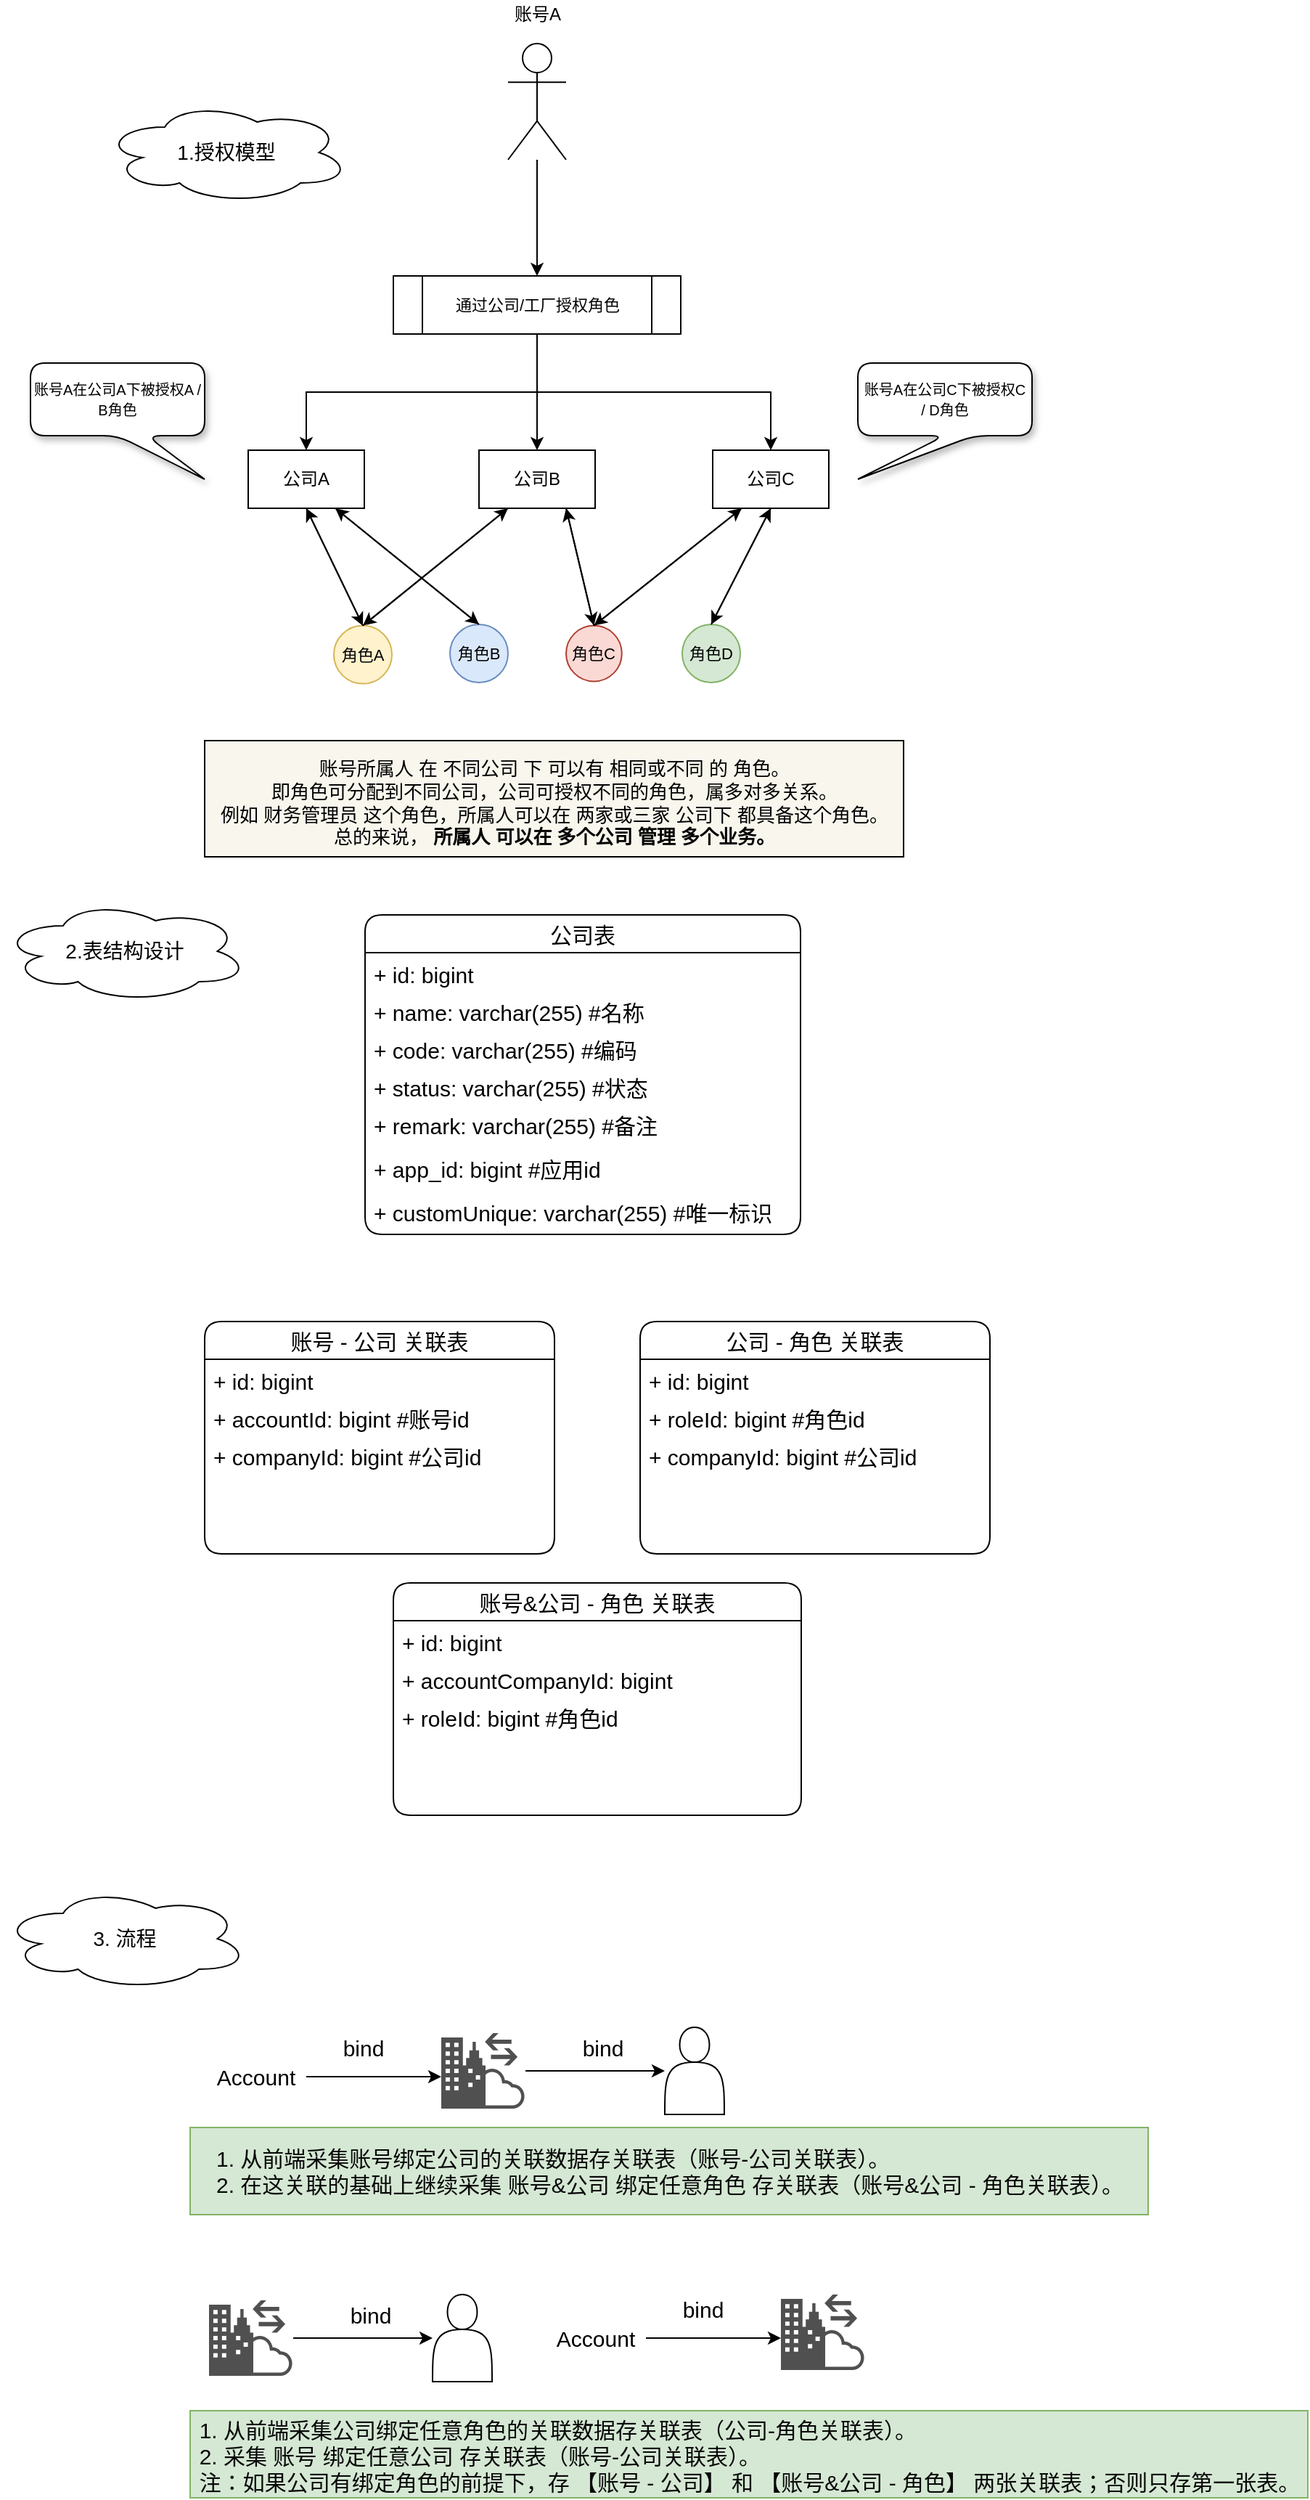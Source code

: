 <mxfile version="15.7.4" type="github">
  <diagram id="Jb6BtzAFee-MTP4sCL8y" name="第 1 页">
    <mxGraphModel dx="1038" dy="579" grid="1" gridSize="10" guides="1" tooltips="1" connect="1" arrows="1" fold="1" page="1" pageScale="1" pageWidth="827" pageHeight="1169" math="0" shadow="0">
      <root>
        <mxCell id="0" />
        <mxCell id="1" parent="0" />
        <mxCell id="0wWaa23UlazC8i8ljl-4-6" style="edgeStyle=orthogonalEdgeStyle;rounded=0;orthogonalLoop=1;jettySize=auto;html=1;entryX=0.5;entryY=0;entryDx=0;entryDy=0;" parent="1" source="0wWaa23UlazC8i8ljl-4-1" target="0wWaa23UlazC8i8ljl-4-3" edge="1">
          <mxGeometry relative="1" as="geometry">
            <mxPoint x="420" y="320" as="targetPoint" />
          </mxGeometry>
        </mxCell>
        <mxCell id="0wWaa23UlazC8i8ljl-4-1" value="" style="shape=umlActor;verticalLabelPosition=bottom;verticalAlign=top;html=1;outlineConnect=0;" parent="1" vertex="1">
          <mxGeometry x="419" y="160" width="40" height="80" as="geometry" />
        </mxCell>
        <mxCell id="0wWaa23UlazC8i8ljl-4-10" style="edgeStyle=orthogonalEdgeStyle;rounded=0;orthogonalLoop=1;jettySize=auto;html=1;entryX=0.5;entryY=0;entryDx=0;entryDy=0;fontSize=11;" parent="1" source="0wWaa23UlazC8i8ljl-4-3" target="0wWaa23UlazC8i8ljl-4-8" edge="1">
          <mxGeometry relative="1" as="geometry" />
        </mxCell>
        <mxCell id="0wWaa23UlazC8i8ljl-4-16" style="edgeStyle=orthogonalEdgeStyle;rounded=0;orthogonalLoop=1;jettySize=auto;html=1;exitX=0.5;exitY=1;exitDx=0;exitDy=0;entryX=0.5;entryY=0;entryDx=0;entryDy=0;fontSize=11;" parent="1" source="0wWaa23UlazC8i8ljl-4-3" target="0wWaa23UlazC8i8ljl-4-4" edge="1">
          <mxGeometry relative="1" as="geometry" />
        </mxCell>
        <mxCell id="0wWaa23UlazC8i8ljl-4-17" style="edgeStyle=orthogonalEdgeStyle;rounded=0;orthogonalLoop=1;jettySize=auto;html=1;exitX=0.5;exitY=1;exitDx=0;exitDy=0;entryX=0.5;entryY=0;entryDx=0;entryDy=0;fontSize=11;" parent="1" source="0wWaa23UlazC8i8ljl-4-3" target="0wWaa23UlazC8i8ljl-4-9" edge="1">
          <mxGeometry relative="1" as="geometry" />
        </mxCell>
        <mxCell id="0wWaa23UlazC8i8ljl-4-3" value="&lt;font style=&quot;font-size: 11px&quot;&gt;通过公司/工厂授权角色&lt;/font&gt;" style="shape=process;whiteSpace=wrap;html=1;backgroundOutline=1;" parent="1" vertex="1">
          <mxGeometry x="340" y="320" width="198" height="40" as="geometry" />
        </mxCell>
        <mxCell id="0wWaa23UlazC8i8ljl-4-50" style="edgeStyle=none;rounded=0;orthogonalLoop=1;jettySize=auto;html=1;exitX=0.5;exitY=1;exitDx=0;exitDy=0;entryX=0.5;entryY=0;entryDx=0;entryDy=0;fontSize=13;" parent="1" source="0wWaa23UlazC8i8ljl-4-4" target="0wWaa23UlazC8i8ljl-4-13" edge="1">
          <mxGeometry relative="1" as="geometry" />
        </mxCell>
        <mxCell id="0wWaa23UlazC8i8ljl-4-53" style="edgeStyle=none;rounded=0;orthogonalLoop=1;jettySize=auto;html=1;exitX=0.75;exitY=1;exitDx=0;exitDy=0;entryX=0.5;entryY=0;entryDx=0;entryDy=0;fontSize=13;" parent="1" source="0wWaa23UlazC8i8ljl-4-4" target="0wWaa23UlazC8i8ljl-4-14" edge="1">
          <mxGeometry relative="1" as="geometry" />
        </mxCell>
        <mxCell id="0wWaa23UlazC8i8ljl-4-4" value="公司A" style="rounded=0;whiteSpace=wrap;html=1;" parent="1" vertex="1">
          <mxGeometry x="240" y="440" width="80" height="40" as="geometry" />
        </mxCell>
        <mxCell id="0wWaa23UlazC8i8ljl-4-7" value="账号A" style="text;html=1;align=center;verticalAlign=middle;resizable=0;points=[];autosize=1;strokeColor=none;fillColor=none;" parent="1" vertex="1">
          <mxGeometry x="414" y="130" width="50" height="20" as="geometry" />
        </mxCell>
        <mxCell id="0wWaa23UlazC8i8ljl-4-51" style="edgeStyle=none;rounded=0;orthogonalLoop=1;jettySize=auto;html=1;exitX=0.25;exitY=1;exitDx=0;exitDy=0;entryX=0.5;entryY=0;entryDx=0;entryDy=0;fontSize=13;" parent="1" source="0wWaa23UlazC8i8ljl-4-8" target="0wWaa23UlazC8i8ljl-4-13" edge="1">
          <mxGeometry relative="1" as="geometry" />
        </mxCell>
        <mxCell id="0wWaa23UlazC8i8ljl-4-52" style="edgeStyle=none;rounded=0;orthogonalLoop=1;jettySize=auto;html=1;exitX=0.75;exitY=1;exitDx=0;exitDy=0;fontSize=13;entryX=0.5;entryY=0;entryDx=0;entryDy=0;" parent="1" source="0wWaa23UlazC8i8ljl-4-8" target="0wWaa23UlazC8i8ljl-4-45" edge="1">
          <mxGeometry relative="1" as="geometry">
            <mxPoint x="400" y="560" as="targetPoint" />
          </mxGeometry>
        </mxCell>
        <mxCell id="0wWaa23UlazC8i8ljl-4-8" value="公司B" style="rounded=0;whiteSpace=wrap;html=1;" parent="1" vertex="1">
          <mxGeometry x="399" y="440" width="80" height="40" as="geometry" />
        </mxCell>
        <mxCell id="0wWaa23UlazC8i8ljl-4-56" style="edgeStyle=none;rounded=0;orthogonalLoop=1;jettySize=auto;html=1;exitX=0.25;exitY=1;exitDx=0;exitDy=0;entryX=0.5;entryY=0;entryDx=0;entryDy=0;fontSize=13;" parent="1" source="0wWaa23UlazC8i8ljl-4-9" target="0wWaa23UlazC8i8ljl-4-45" edge="1">
          <mxGeometry relative="1" as="geometry" />
        </mxCell>
        <mxCell id="0wWaa23UlazC8i8ljl-4-58" style="edgeStyle=none;rounded=0;orthogonalLoop=1;jettySize=auto;html=1;exitX=0.5;exitY=1;exitDx=0;exitDy=0;entryX=0.5;entryY=0;entryDx=0;entryDy=0;fontSize=13;" parent="1" source="0wWaa23UlazC8i8ljl-4-9" target="0wWaa23UlazC8i8ljl-4-31" edge="1">
          <mxGeometry relative="1" as="geometry" />
        </mxCell>
        <mxCell id="0wWaa23UlazC8i8ljl-4-9" value="公司C" style="rounded=0;whiteSpace=wrap;html=1;" parent="1" vertex="1">
          <mxGeometry x="560" y="440" width="80" height="40" as="geometry" />
        </mxCell>
        <mxCell id="0wWaa23UlazC8i8ljl-4-19" value="" style="group;glass=1;shadow=0;fillColor=none;" parent="1" vertex="1" connectable="0">
          <mxGeometry x="299" y="560" width="280" height="40" as="geometry" />
        </mxCell>
        <mxCell id="0wWaa23UlazC8i8ljl-4-18" value="" style="rounded=0;whiteSpace=wrap;html=1;fontSize=11;shadow=0;fillColor=none;strokeColor=none;" parent="0wWaa23UlazC8i8ljl-4-19" vertex="1">
          <mxGeometry width="280" height="40" as="geometry" />
        </mxCell>
        <mxCell id="0wWaa23UlazC8i8ljl-4-13" value="角色A" style="ellipse;whiteSpace=wrap;html=1;aspect=fixed;fontSize=11;fillColor=#fff2cc;strokeColor=#d6b656;" parent="0wWaa23UlazC8i8ljl-4-19" vertex="1">
          <mxGeometry y="0.8" width="40" height="40" as="geometry" />
        </mxCell>
        <mxCell id="0wWaa23UlazC8i8ljl-4-14" value="角色B" style="ellipse;whiteSpace=wrap;html=1;aspect=fixed;fontSize=11;fillColor=#dae8fc;strokeColor=#6c8ebf;" parent="0wWaa23UlazC8i8ljl-4-19" vertex="1">
          <mxGeometry x="80" width="40" height="40" as="geometry" />
        </mxCell>
        <mxCell id="0wWaa23UlazC8i8ljl-4-45" value="角色C" style="ellipse;whiteSpace=wrap;html=1;aspect=fixed;fontSize=11;fillColor=#fad9d5;strokeColor=#ae4132;" parent="0wWaa23UlazC8i8ljl-4-19" vertex="1">
          <mxGeometry x="160.001" y="0.8" width="38.4" height="38.4" as="geometry" />
        </mxCell>
        <mxCell id="0wWaa23UlazC8i8ljl-4-31" value="角色D" style="ellipse;whiteSpace=wrap;html=1;aspect=fixed;fontSize=11;fillColor=#d5e8d4;strokeColor=#82b366;" parent="0wWaa23UlazC8i8ljl-4-19" vertex="1">
          <mxGeometry x="240" width="40" height="40" as="geometry" />
        </mxCell>
        <mxCell id="0wWaa23UlazC8i8ljl-4-35" value="&lt;font style=&quot;font-size: 10px&quot;&gt;账号A在公司A下被授权A / B角色&lt;/font&gt;" style="shape=callout;whiteSpace=wrap;html=1;perimeter=calloutPerimeter;fontSize=11;position2=1;rounded=1;shadow=1;" parent="1" vertex="1">
          <mxGeometry x="90" y="380" width="120" height="80" as="geometry" />
        </mxCell>
        <mxCell id="0wWaa23UlazC8i8ljl-4-36" value="&lt;font style=&quot;font-size: 10px&quot;&gt;账号A在公司C下被授权C /&amp;nbsp;D角色&lt;/font&gt;" style="shape=callout;whiteSpace=wrap;html=1;perimeter=calloutPerimeter;fontSize=11;position2=0;rounded=1;shadow=1;" parent="1" vertex="1">
          <mxGeometry x="660" y="380" width="120" height="80" as="geometry" />
        </mxCell>
        <mxCell id="0wWaa23UlazC8i8ljl-4-37" value="&lt;span style=&quot;font-size: 14px&quot;&gt;1.授权模型&lt;/span&gt;" style="ellipse;shape=cloud;whiteSpace=wrap;html=1;rounded=1;shadow=0;glass=1;sketch=0;fontSize=10;" parent="1" vertex="1">
          <mxGeometry x="140" y="200" width="170" height="70" as="geometry" />
        </mxCell>
        <mxCell id="0wWaa23UlazC8i8ljl-4-43" value="&lt;p style=&quot;line-height: 1.7&quot;&gt;&lt;/p&gt;&lt;blockquote style=&quot;margin: 0 0 0 40px ; border: none ; padding: 0px&quot;&gt;&lt;/blockquote&gt;账号所属人&amp;nbsp;在&amp;nbsp;不同公司 下 可以有&amp;nbsp;相同或不同 的&amp;nbsp;角色。&lt;br&gt;即角色可分配到不同公司，公司可授权不同的角色，属多对多关系。&lt;br&gt;例如 财务管理员&amp;nbsp;这个角色，所属人可以在 两家或三家 公司下&amp;nbsp;都具备这个角色。&lt;br&gt;总的来说，&amp;nbsp;&lt;b&gt;所属人&amp;nbsp;可以在&amp;nbsp;多个公司&amp;nbsp;管理&amp;nbsp;多个业务。&lt;/b&gt;&lt;br&gt;&lt;p&gt;&lt;/p&gt;" style="rounded=0;whiteSpace=wrap;html=1;shadow=0;glass=0;sketch=0;fontSize=13;fillColor=#f9f7ed;strokeColor=default;spacingTop=5;" parent="1" vertex="1">
          <mxGeometry x="210" y="640" width="481.5" height="80" as="geometry" />
        </mxCell>
        <mxCell id="0wWaa23UlazC8i8ljl-4-46" style="rounded=0;orthogonalLoop=1;jettySize=auto;html=1;exitX=0.5;exitY=0;exitDx=0;exitDy=0;entryX=0.5;entryY=1;entryDx=0;entryDy=0;fontSize=13;" parent="1" source="0wWaa23UlazC8i8ljl-4-13" target="0wWaa23UlazC8i8ljl-4-4" edge="1">
          <mxGeometry relative="1" as="geometry" />
        </mxCell>
        <mxCell id="0wWaa23UlazC8i8ljl-4-47" style="edgeStyle=none;rounded=0;orthogonalLoop=1;jettySize=auto;html=1;exitX=0.5;exitY=0;exitDx=0;exitDy=0;entryX=0.25;entryY=1;entryDx=0;entryDy=0;fontSize=13;" parent="1" source="0wWaa23UlazC8i8ljl-4-13" target="0wWaa23UlazC8i8ljl-4-8" edge="1">
          <mxGeometry relative="1" as="geometry" />
        </mxCell>
        <mxCell id="0wWaa23UlazC8i8ljl-4-48" style="edgeStyle=none;rounded=0;orthogonalLoop=1;jettySize=auto;html=1;exitX=0.5;exitY=0;exitDx=0;exitDy=0;fontSize=13;entryX=0.75;entryY=1;entryDx=0;entryDy=0;" parent="1" source="0wWaa23UlazC8i8ljl-4-45" target="0wWaa23UlazC8i8ljl-4-8" edge="1">
          <mxGeometry relative="1" as="geometry">
            <mxPoint x="440" y="480" as="targetPoint" />
          </mxGeometry>
        </mxCell>
        <mxCell id="0wWaa23UlazC8i8ljl-4-54" style="edgeStyle=none;rounded=0;orthogonalLoop=1;jettySize=auto;html=1;exitX=0.5;exitY=0;exitDx=0;exitDy=0;entryX=0.75;entryY=1;entryDx=0;entryDy=0;fontSize=13;" parent="1" source="0wWaa23UlazC8i8ljl-4-14" target="0wWaa23UlazC8i8ljl-4-4" edge="1">
          <mxGeometry relative="1" as="geometry" />
        </mxCell>
        <mxCell id="0wWaa23UlazC8i8ljl-4-55" style="edgeStyle=none;rounded=0;orthogonalLoop=1;jettySize=auto;html=1;exitX=0.5;exitY=0;exitDx=0;exitDy=0;entryX=0.25;entryY=1;entryDx=0;entryDy=0;fontSize=13;" parent="1" source="0wWaa23UlazC8i8ljl-4-45" target="0wWaa23UlazC8i8ljl-4-9" edge="1">
          <mxGeometry relative="1" as="geometry" />
        </mxCell>
        <mxCell id="0wWaa23UlazC8i8ljl-4-57" style="edgeStyle=none;rounded=0;orthogonalLoop=1;jettySize=auto;html=1;exitX=0.5;exitY=0;exitDx=0;exitDy=0;entryX=0.5;entryY=1;entryDx=0;entryDy=0;fontSize=13;" parent="1" source="0wWaa23UlazC8i8ljl-4-31" target="0wWaa23UlazC8i8ljl-4-9" edge="1">
          <mxGeometry relative="1" as="geometry" />
        </mxCell>
        <mxCell id="0wWaa23UlazC8i8ljl-4-59" value="&lt;span style=&quot;font-size: 14px&quot;&gt;2.表结构设计&lt;/span&gt;" style="ellipse;shape=cloud;whiteSpace=wrap;html=1;rounded=1;shadow=0;glass=1;sketch=0;fontSize=10;" parent="1" vertex="1">
          <mxGeometry x="70" y="750" width="170" height="70" as="geometry" />
        </mxCell>
        <mxCell id="0wWaa23UlazC8i8ljl-4-60" value="公司表" style="swimlane;fontStyle=0;childLayout=stackLayout;horizontal=1;startSize=26;fillColor=none;horizontalStack=0;resizeParent=1;resizeParentMax=0;resizeLast=0;collapsible=1;marginBottom=0;rounded=1;shadow=0;glass=0;sketch=0;fontSize=15;strokeColor=default;" parent="1" vertex="1">
          <mxGeometry x="320.5" y="760" width="300" height="220" as="geometry">
            <mxRectangle x="200" y="760" width="70" height="26" as="alternateBounds" />
          </mxGeometry>
        </mxCell>
        <mxCell id="0wWaa23UlazC8i8ljl-4-61" value="+ id: bigint" style="text;strokeColor=none;fillColor=none;align=left;verticalAlign=top;spacingLeft=4;spacingRight=4;overflow=hidden;rotatable=0;points=[[0,0.5],[1,0.5]];portConstraint=eastwest;rounded=1;shadow=0;glass=0;sketch=0;fontSize=15;" parent="0wWaa23UlazC8i8ljl-4-60" vertex="1">
          <mxGeometry y="26" width="300" height="26" as="geometry" />
        </mxCell>
        <mxCell id="0wWaa23UlazC8i8ljl-4-62" value="+ name: varchar(255) #名称" style="text;strokeColor=none;fillColor=none;align=left;verticalAlign=top;spacingLeft=4;spacingRight=4;overflow=hidden;rotatable=0;points=[[0,0.5],[1,0.5]];portConstraint=eastwest;rounded=1;shadow=0;glass=0;sketch=0;fontSize=15;" parent="0wWaa23UlazC8i8ljl-4-60" vertex="1">
          <mxGeometry y="52" width="300" height="26" as="geometry" />
        </mxCell>
        <mxCell id="0wWaa23UlazC8i8ljl-4-64" value="+ code: varchar(255) #编码" style="text;strokeColor=none;fillColor=none;align=left;verticalAlign=top;spacingLeft=4;spacingRight=4;overflow=hidden;rotatable=0;points=[[0,0.5],[1,0.5]];portConstraint=eastwest;rounded=1;shadow=0;glass=0;sketch=0;fontSize=15;" parent="0wWaa23UlazC8i8ljl-4-60" vertex="1">
          <mxGeometry y="78" width="300" height="26" as="geometry" />
        </mxCell>
        <mxCell id="0wWaa23UlazC8i8ljl-4-63" value="+ status: varchar(255) #状态&#xa;" style="text;strokeColor=none;fillColor=none;align=left;verticalAlign=top;spacingLeft=4;spacingRight=4;overflow=hidden;rotatable=0;points=[[0,0.5],[1,0.5]];portConstraint=eastwest;rounded=1;shadow=0;glass=0;sketch=0;fontSize=15;" parent="0wWaa23UlazC8i8ljl-4-60" vertex="1">
          <mxGeometry y="104" width="300" height="26" as="geometry" />
        </mxCell>
        <mxCell id="0wWaa23UlazC8i8ljl-4-65" value="+ remark: varchar(255) #备注&#xa;" style="text;strokeColor=none;fillColor=none;align=left;verticalAlign=top;spacingLeft=4;spacingRight=4;overflow=hidden;rotatable=0;points=[[0,0.5],[1,0.5]];portConstraint=eastwest;rounded=1;shadow=0;glass=0;sketch=0;fontSize=15;" parent="0wWaa23UlazC8i8ljl-4-60" vertex="1">
          <mxGeometry y="130" width="300" height="30" as="geometry" />
        </mxCell>
        <mxCell id="J0sLcJFcdwwsKfrEbqiq-1" value="+ app_id: bigint #应用id&#xa;" style="text;strokeColor=none;fillColor=none;align=left;verticalAlign=top;spacingLeft=4;spacingRight=4;overflow=hidden;rotatable=0;points=[[0,0.5],[1,0.5]];portConstraint=eastwest;rounded=1;shadow=0;glass=0;sketch=0;fontSize=15;" parent="0wWaa23UlazC8i8ljl-4-60" vertex="1">
          <mxGeometry y="160" width="300" height="30" as="geometry" />
        </mxCell>
        <mxCell id="J0sLcJFcdwwsKfrEbqiq-2" value="+ customUnique: varchar(255) #唯一标识&#xa;" style="text;strokeColor=none;fillColor=none;align=left;verticalAlign=top;spacingLeft=4;spacingRight=4;overflow=hidden;rotatable=0;points=[[0,0.5],[1,0.5]];portConstraint=eastwest;rounded=1;shadow=0;glass=0;sketch=0;fontSize=15;" parent="0wWaa23UlazC8i8ljl-4-60" vertex="1">
          <mxGeometry y="190" width="300" height="30" as="geometry" />
        </mxCell>
        <mxCell id="0wWaa23UlazC8i8ljl-4-66" value="账号&amp;公司 - 角色 关联表" style="swimlane;fontStyle=0;childLayout=stackLayout;horizontal=1;startSize=26;fillColor=none;horizontalStack=0;resizeParent=1;resizeParentMax=0;resizeLast=0;collapsible=1;marginBottom=0;rounded=1;shadow=0;glass=0;sketch=0;fontSize=15;strokeColor=default;" parent="1" vertex="1">
          <mxGeometry x="340" y="1220" width="281" height="160" as="geometry">
            <mxRectangle x="320" y="800" width="70" height="26" as="alternateBounds" />
          </mxGeometry>
        </mxCell>
        <mxCell id="0wWaa23UlazC8i8ljl-4-67" value="+ id: bigint" style="text;strokeColor=none;fillColor=none;align=left;verticalAlign=top;spacingLeft=4;spacingRight=4;overflow=hidden;rotatable=0;points=[[0,0.5],[1,0.5]];portConstraint=eastwest;rounded=1;shadow=0;glass=0;sketch=0;fontSize=15;" parent="0wWaa23UlazC8i8ljl-4-66" vertex="1">
          <mxGeometry y="26" width="281" height="26" as="geometry" />
        </mxCell>
        <mxCell id="0wWaa23UlazC8i8ljl-4-68" value="+ accountCompanyId: bigint" style="text;strokeColor=none;fillColor=none;align=left;verticalAlign=top;spacingLeft=4;spacingRight=4;overflow=hidden;rotatable=0;points=[[0,0.5],[1,0.5]];portConstraint=eastwest;rounded=1;shadow=0;glass=0;sketch=0;fontSize=15;" parent="0wWaa23UlazC8i8ljl-4-66" vertex="1">
          <mxGeometry y="52" width="281" height="26" as="geometry" />
        </mxCell>
        <mxCell id="0wWaa23UlazC8i8ljl-4-69" value="+ roleId: bigint #角色id" style="text;strokeColor=none;fillColor=none;align=left;verticalAlign=top;spacingLeft=4;spacingRight=4;overflow=hidden;rotatable=0;points=[[0,0.5],[1,0.5]];portConstraint=eastwest;rounded=1;shadow=0;glass=0;sketch=0;fontSize=15;" parent="0wWaa23UlazC8i8ljl-4-66" vertex="1">
          <mxGeometry y="78" width="281" height="82" as="geometry" />
        </mxCell>
        <mxCell id="0wWaa23UlazC8i8ljl-4-72" value="账号 - 公司 关联表" style="swimlane;fontStyle=0;childLayout=stackLayout;horizontal=1;startSize=26;fillColor=none;horizontalStack=0;resizeParent=1;resizeParentMax=0;resizeLast=0;collapsible=1;marginBottom=0;rounded=1;shadow=0;glass=0;sketch=0;fontSize=15;strokeColor=default;" parent="1" vertex="1">
          <mxGeometry x="210" y="1040" width="241" height="160" as="geometry">
            <mxRectangle x="320" y="800" width="70" height="26" as="alternateBounds" />
          </mxGeometry>
        </mxCell>
        <mxCell id="0wWaa23UlazC8i8ljl-4-73" value="+ id: bigint" style="text;strokeColor=none;fillColor=none;align=left;verticalAlign=top;spacingLeft=4;spacingRight=4;overflow=hidden;rotatable=0;points=[[0,0.5],[1,0.5]];portConstraint=eastwest;rounded=1;shadow=0;glass=0;sketch=0;fontSize=15;" parent="0wWaa23UlazC8i8ljl-4-72" vertex="1">
          <mxGeometry y="26" width="241" height="26" as="geometry" />
        </mxCell>
        <mxCell id="0wWaa23UlazC8i8ljl-4-74" value="+ accountId: bigint #账号id" style="text;strokeColor=none;fillColor=none;align=left;verticalAlign=top;spacingLeft=4;spacingRight=4;overflow=hidden;rotatable=0;points=[[0,0.5],[1,0.5]];portConstraint=eastwest;rounded=1;shadow=0;glass=0;sketch=0;fontSize=15;" parent="0wWaa23UlazC8i8ljl-4-72" vertex="1">
          <mxGeometry y="52" width="241" height="26" as="geometry" />
        </mxCell>
        <mxCell id="0wWaa23UlazC8i8ljl-4-75" value="+ companyId: bigint #公司id" style="text;strokeColor=none;fillColor=none;align=left;verticalAlign=top;spacingLeft=4;spacingRight=4;overflow=hidden;rotatable=0;points=[[0,0.5],[1,0.5]];portConstraint=eastwest;rounded=1;shadow=0;glass=0;sketch=0;fontSize=15;" parent="0wWaa23UlazC8i8ljl-4-72" vertex="1">
          <mxGeometry y="78" width="241" height="82" as="geometry" />
        </mxCell>
        <mxCell id="CeYGE881BVg8qvL_C_48-2" value="公司 - 角色 关联表" style="swimlane;fontStyle=0;childLayout=stackLayout;horizontal=1;startSize=26;fillColor=none;horizontalStack=0;resizeParent=1;resizeParentMax=0;resizeLast=0;collapsible=1;marginBottom=0;rounded=1;shadow=0;glass=0;sketch=0;fontSize=15;strokeColor=default;" vertex="1" parent="1">
          <mxGeometry x="510" y="1040" width="241" height="160" as="geometry">
            <mxRectangle x="320" y="800" width="70" height="26" as="alternateBounds" />
          </mxGeometry>
        </mxCell>
        <mxCell id="CeYGE881BVg8qvL_C_48-3" value="+ id: bigint" style="text;strokeColor=none;fillColor=none;align=left;verticalAlign=top;spacingLeft=4;spacingRight=4;overflow=hidden;rotatable=0;points=[[0,0.5],[1,0.5]];portConstraint=eastwest;rounded=1;shadow=0;glass=0;sketch=0;fontSize=15;" vertex="1" parent="CeYGE881BVg8qvL_C_48-2">
          <mxGeometry y="26" width="241" height="26" as="geometry" />
        </mxCell>
        <mxCell id="CeYGE881BVg8qvL_C_48-4" value="+ roleId: bigint #角色id" style="text;strokeColor=none;fillColor=none;align=left;verticalAlign=top;spacingLeft=4;spacingRight=4;overflow=hidden;rotatable=0;points=[[0,0.5],[1,0.5]];portConstraint=eastwest;rounded=1;shadow=0;glass=0;sketch=0;fontSize=15;" vertex="1" parent="CeYGE881BVg8qvL_C_48-2">
          <mxGeometry y="52" width="241" height="26" as="geometry" />
        </mxCell>
        <mxCell id="CeYGE881BVg8qvL_C_48-5" value="+ companyId: bigint #公司id" style="text;strokeColor=none;fillColor=none;align=left;verticalAlign=top;spacingLeft=4;spacingRight=4;overflow=hidden;rotatable=0;points=[[0,0.5],[1,0.5]];portConstraint=eastwest;rounded=1;shadow=0;glass=0;sketch=0;fontSize=15;" vertex="1" parent="CeYGE881BVg8qvL_C_48-2">
          <mxGeometry y="78" width="241" height="82" as="geometry" />
        </mxCell>
        <mxCell id="CeYGE881BVg8qvL_C_48-6" value="&lt;span style=&quot;font-size: 14px&quot;&gt;3.&amp;nbsp;流程&lt;/span&gt;" style="ellipse;shape=cloud;whiteSpace=wrap;html=1;rounded=1;shadow=0;glass=1;sketch=0;fontSize=10;" vertex="1" parent="1">
          <mxGeometry x="70" y="1430" width="170" height="70" as="geometry" />
        </mxCell>
        <mxCell id="CeYGE881BVg8qvL_C_48-16" value="" style="edgeStyle=orthogonalEdgeStyle;rounded=0;orthogonalLoop=1;jettySize=auto;html=1;fontSize=15;" edge="1" parent="1" source="CeYGE881BVg8qvL_C_48-15">
          <mxGeometry relative="1" as="geometry">
            <mxPoint x="373" y="1560" as="targetPoint" />
          </mxGeometry>
        </mxCell>
        <mxCell id="CeYGE881BVg8qvL_C_48-15" value="&lt;span style=&quot;font-size: 15px&quot;&gt;Account&lt;/span&gt;" style="text;html=1;align=center;verticalAlign=middle;resizable=0;points=[];autosize=1;strokeColor=none;fillColor=none;" vertex="1" parent="1">
          <mxGeometry x="210" y="1550" width="70" height="20" as="geometry" />
        </mxCell>
        <mxCell id="CeYGE881BVg8qvL_C_48-17" value="bind" style="text;html=1;align=center;verticalAlign=middle;resizable=0;points=[];autosize=1;strokeColor=none;fillColor=none;fontSize=15;" vertex="1" parent="1">
          <mxGeometry x="299" y="1530" width="40" height="20" as="geometry" />
        </mxCell>
        <mxCell id="CeYGE881BVg8qvL_C_48-20" value="bind" style="text;html=1;align=center;verticalAlign=middle;resizable=0;points=[];autosize=1;strokeColor=none;fillColor=none;fontSize=15;" vertex="1" parent="1">
          <mxGeometry x="464" y="1530" width="40" height="20" as="geometry" />
        </mxCell>
        <mxCell id="CeYGE881BVg8qvL_C_48-32" value="" style="edgeStyle=orthogonalEdgeStyle;rounded=0;orthogonalLoop=1;jettySize=auto;html=1;fontSize=15;" edge="1" parent="1" source="CeYGE881BVg8qvL_C_48-30" target="CeYGE881BVg8qvL_C_48-31">
          <mxGeometry relative="1" as="geometry" />
        </mxCell>
        <mxCell id="CeYGE881BVg8qvL_C_48-30" value="" style="sketch=0;pointerEvents=1;shadow=0;dashed=0;html=1;strokeColor=none;fillColor=#505050;labelPosition=center;verticalLabelPosition=bottom;verticalAlign=top;outlineConnect=0;align=center;shape=mxgraph.office.concepts.hybrid;fontSize=15;" vertex="1" parent="1">
          <mxGeometry x="373" y="1530" width="58" height="52" as="geometry" />
        </mxCell>
        <mxCell id="CeYGE881BVg8qvL_C_48-31" value="" style="shape=actor;whiteSpace=wrap;html=1;" vertex="1" parent="1">
          <mxGeometry x="527" y="1526" width="41" height="60" as="geometry" />
        </mxCell>
        <mxCell id="CeYGE881BVg8qvL_C_48-34" value="bind" style="text;html=1;align=center;verticalAlign=middle;resizable=0;points=[];autosize=1;strokeColor=none;fillColor=none;fontSize=15;" vertex="1" parent="1">
          <mxGeometry x="304" y="1714" width="40" height="20" as="geometry" />
        </mxCell>
        <mxCell id="CeYGE881BVg8qvL_C_48-35" value="" style="edgeStyle=orthogonalEdgeStyle;rounded=0;orthogonalLoop=1;jettySize=auto;html=1;fontSize=15;" edge="1" parent="1" source="CeYGE881BVg8qvL_C_48-36" target="CeYGE881BVg8qvL_C_48-37">
          <mxGeometry relative="1" as="geometry" />
        </mxCell>
        <mxCell id="CeYGE881BVg8qvL_C_48-36" value="" style="sketch=0;pointerEvents=1;shadow=0;dashed=0;html=1;strokeColor=none;fillColor=#505050;labelPosition=center;verticalLabelPosition=bottom;verticalAlign=top;outlineConnect=0;align=center;shape=mxgraph.office.concepts.hybrid;fontSize=15;" vertex="1" parent="1">
          <mxGeometry x="213" y="1714" width="58" height="52" as="geometry" />
        </mxCell>
        <mxCell id="CeYGE881BVg8qvL_C_48-37" value="" style="shape=actor;whiteSpace=wrap;html=1;" vertex="1" parent="1">
          <mxGeometry x="367" y="1710" width="41" height="60" as="geometry" />
        </mxCell>
        <mxCell id="CeYGE881BVg8qvL_C_48-38" value="" style="edgeStyle=orthogonalEdgeStyle;rounded=0;orthogonalLoop=1;jettySize=auto;html=1;fontSize=15;" edge="1" parent="1" source="CeYGE881BVg8qvL_C_48-39">
          <mxGeometry relative="1" as="geometry">
            <mxPoint x="607" y="1740" as="targetPoint" />
          </mxGeometry>
        </mxCell>
        <mxCell id="CeYGE881BVg8qvL_C_48-39" value="&lt;span style=&quot;font-size: 15px&quot;&gt;Account&lt;/span&gt;" style="text;html=1;align=center;verticalAlign=middle;resizable=0;points=[];autosize=1;strokeColor=none;fillColor=none;" vertex="1" parent="1">
          <mxGeometry x="444" y="1730" width="70" height="20" as="geometry" />
        </mxCell>
        <mxCell id="CeYGE881BVg8qvL_C_48-40" value="bind" style="text;html=1;align=center;verticalAlign=middle;resizable=0;points=[];autosize=1;strokeColor=none;fillColor=none;fontSize=15;" vertex="1" parent="1">
          <mxGeometry x="533" y="1710" width="40" height="20" as="geometry" />
        </mxCell>
        <mxCell id="CeYGE881BVg8qvL_C_48-41" value="" style="sketch=0;pointerEvents=1;shadow=0;dashed=0;html=1;strokeColor=none;fillColor=#505050;labelPosition=center;verticalLabelPosition=bottom;verticalAlign=top;outlineConnect=0;align=center;shape=mxgraph.office.concepts.hybrid;fontSize=15;" vertex="1" parent="1">
          <mxGeometry x="607" y="1710" width="58" height="52" as="geometry" />
        </mxCell>
        <mxCell id="CeYGE881BVg8qvL_C_48-42" value="&lt;div style=&quot;text-align: left&quot;&gt;&lt;span style=&quot;color: rgb(8 , 8 , 8)&quot;&gt;1. 从前端采集公司绑定任意角色的关联数据存关联表（公司-角色关联表）。&lt;/span&gt;&lt;/div&gt;&lt;span style=&quot;color: rgb(8 , 8 , 8)&quot;&gt;&lt;div style=&quot;text-align: left&quot;&gt;&lt;span&gt;2. 采集 账号 绑定任意公司 存关联表（账号-公司关联表）。&lt;/span&gt;&lt;/div&gt;&lt;div style=&quot;text-align: left&quot;&gt;&lt;span&gt;注：如果公司有绑定角色的前提下，存 【账号 - 公司】&amp;nbsp;和 【账号&amp;amp;公司 -&amp;nbsp;角色】&amp;nbsp;两张关联表；否则只存第一张表。&lt;/span&gt;&lt;/div&gt;&lt;/span&gt;" style="text;html=1;align=center;verticalAlign=middle;resizable=0;points=[];autosize=1;strokeColor=#82b366;fillColor=#d5e8d4;fontSize=15;spacingTop=2;" vertex="1" parent="1">
          <mxGeometry x="200" y="1790" width="770" height="60" as="geometry" />
        </mxCell>
        <mxCell id="CeYGE881BVg8qvL_C_48-43" value="&lt;div style=&quot;text-align: left&quot;&gt;&lt;span style=&quot;color: rgb(8 , 8 , 8)&quot;&gt;1. 从前端采集账号绑定公司的关联数据存关联表（账号-公司关联表）。&lt;/span&gt;&lt;/div&gt;&lt;font color=&quot;#080808&quot;&gt;&lt;div style=&quot;text-align: left&quot;&gt;&lt;span&gt;2. 在这关联的基础上继续采集 账号&amp;amp;公司&amp;nbsp;绑定任意角色&amp;nbsp;存关联表（账号&amp;amp;公司 -&amp;nbsp;角色关联表）。&lt;/span&gt;&lt;/div&gt;&lt;/font&gt;" style="text;html=1;align=center;verticalAlign=middle;resizable=0;points=[];autosize=1;strokeColor=#82b366;fillColor=#d5e8d4;fontSize=15;spacingTop=0;spacingBottom=0;spacing=8;" vertex="1" parent="1">
          <mxGeometry x="200" y="1595" width="660" height="60" as="geometry" />
        </mxCell>
      </root>
    </mxGraphModel>
  </diagram>
</mxfile>
